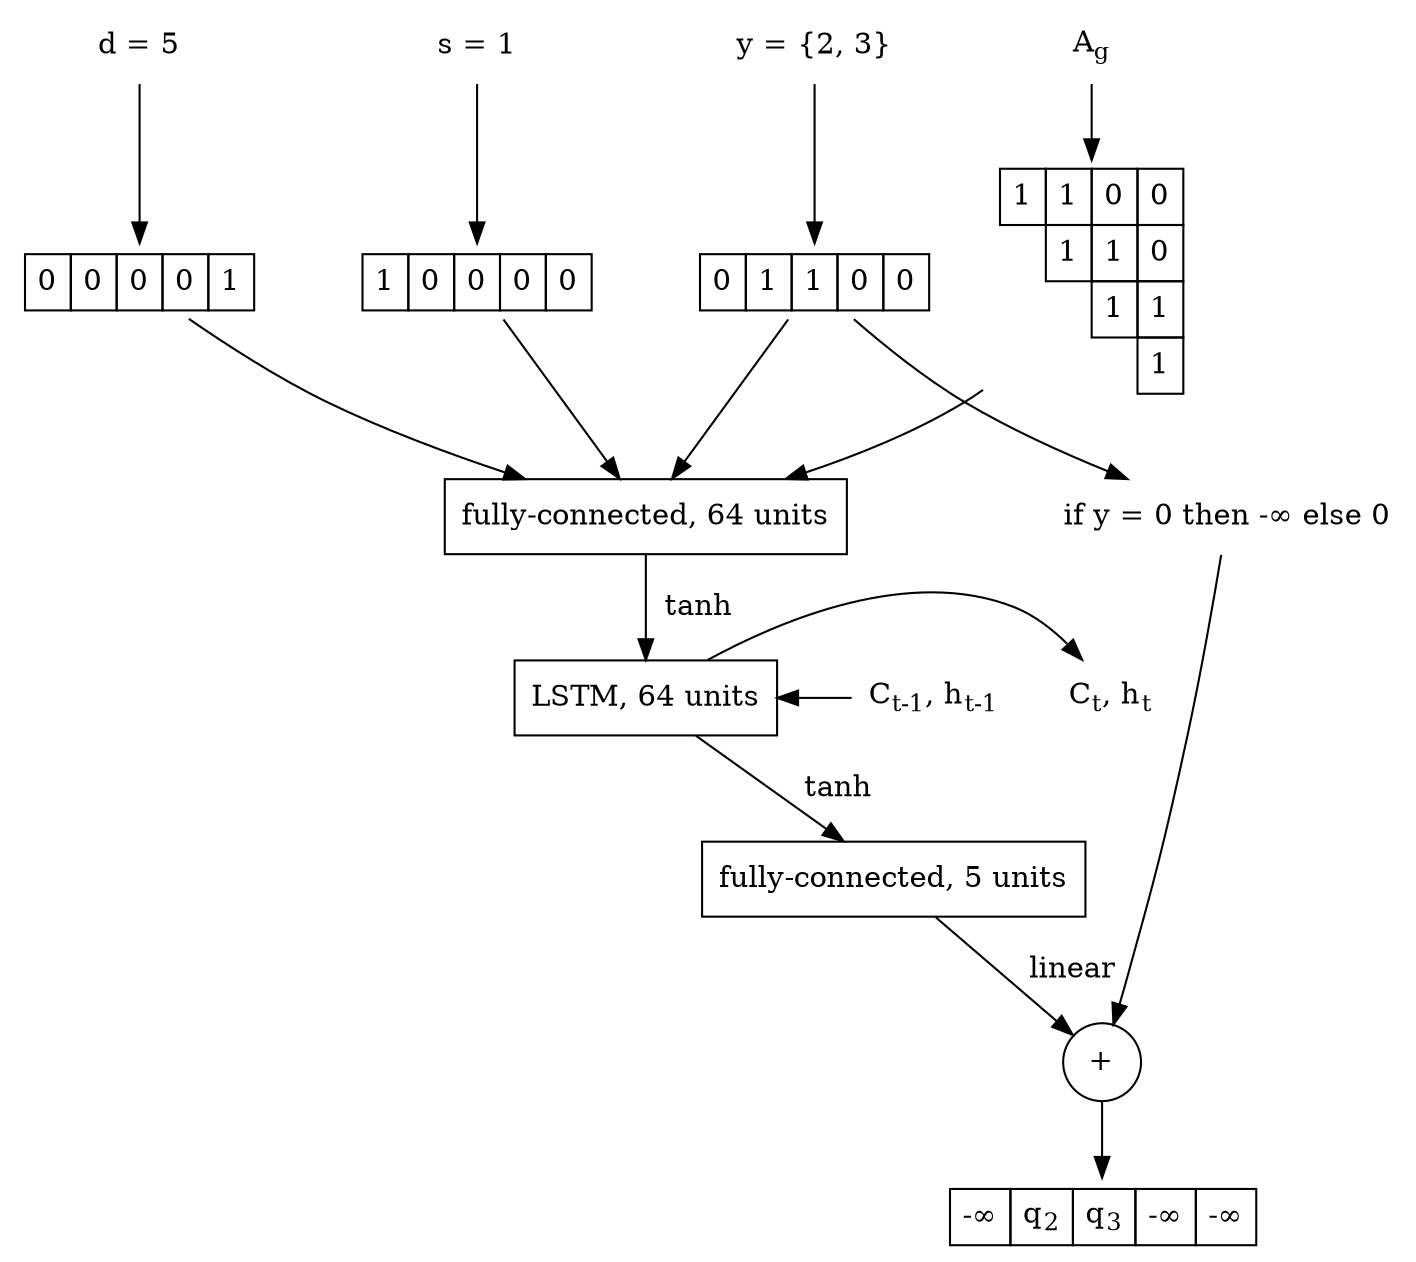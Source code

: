 digraph lstm_nn {
  node [shape="plaintext"]

  d_label [label="d = 5"]
  s_label [label="s = 1"]
  y_label [label="y = {2, 3}"]
  A_label [label=<A<SUB>g</SUB>>]

node [shape=none];

    d_input [label=<<table border="0" cellspacing="0" cellborder="1" cellpadding="5">
                      <tr border="0">
                        <td>0</td>
                        <td>0</td>
                        <td>0</td>
                        <td>0</td>
                        <td>1</td>
                      </tr>
                  </table>>];
    s_input [label=<<table border="0" cellspacing="0"  cellpadding="5">
                      <tr border="0">
                        <td border="1">1</td>
                        <td border="1">0</td>
                        <td border="1">0</td>
                        <td border="1">0</td>
                        <td border="1">0</td>
                      </tr>
                  </table>>];
    y_input [label=<<table border="0" cellspacing="0" cellpadding="5">
                      <tr border="0">
                        <td border="1">0</td>
                        <td border="1">1</td>
                        <td border="1">1</td>
                        <td border="1">0</td>
                        <td border="1">0</td>
                      </tr>
                  </table>>];

    A_input [label=<<table border="0" cellspacing="0" cellpadding="5">
                      <tr border="0">
                        <td border="1">1</td>
                        <td border="1">1</td>
                        <td border="1">0</td>
                        <td border="1">0</td>
                      </tr>
                      <tr border="0">
                        <td border="0"></td>
                        <td border="1">1</td>
                        <td border="1">1</td>
                        <td border="1">0</td>
                      </tr>
                      <tr border="0">
                        <td border="0"></td>
                        <td border="0"></td>
                        <td border="1">1</td>
                        <td border="1">1</td>
                      </tr>
                      <tr border="0">
                        <td border="0"></td>
                        <td border="0"></td>
                        <td border="0"></td>
                        <td border="1">1</td>
                      </tr>
                    </table>>];

    subgraph {
      {rank=same; d_input, s_input, y_input, A_input}
    }

node [shape="box"]
    layer_1 [label="fully-connected, 64 units"];

    lstm_prev [shape="plaintext", label=<C<SUB>t-1</SUB>, h<SUB>t-1</SUB>>]
    layer_2 [label="LSTM, 64 units"];
    lstm_next [shape="plaintext", label=<C<SUB>t</SUB>, h<SUB>t</SUB>>]

    layer_3 [label="fully-connected, 5 units"];

    sum [shape="circle", label="+"]

    output [shape=none, label=<<table border="0" cellspacing="0" cellpadding="5">
                      <tr border="0">
                        <td border="1">-∞</td>
                        <td border="1">q<SUB>2</SUB></td>
                        <td border="1">q<SUB>3</SUB></td>
                        <td border="1">-∞</td>
                        <td border="1">-∞</td>
                      </tr>
                  </table>>];

     subgraph {
       {rank=same;
         lstm_prev -> layer_2 -> lstm_next
       }
     }

    d_label -> d_input
    s_label -> s_input
    y_label -> y_input
    A_label -> A_input

    d_input -> layer_1
    s_input -> layer_1
    y_input -> layer_1
    A_input -> layer_1

    fucking_label [shape="plaintext", label="if y = 0 then -∞ else 0"]
    y_input -> fucking_label [constraint=false]
    fucking_label -> sum

    subgraph {
      {rank=same;
        layer_1, fucking_label
      }
    }

    layer_1 -> layer_2 [label="  tanh"]
    // lstm_prev -> layer_2
    // layer_2 -> lstm_next
    layer_2 -> layer_3 [label="  tanh"]
    layer_3 -> sum [label="  linear"]

    sum -> output

edge [style="invis"]
    d_input -> s_input -> y_input
}
